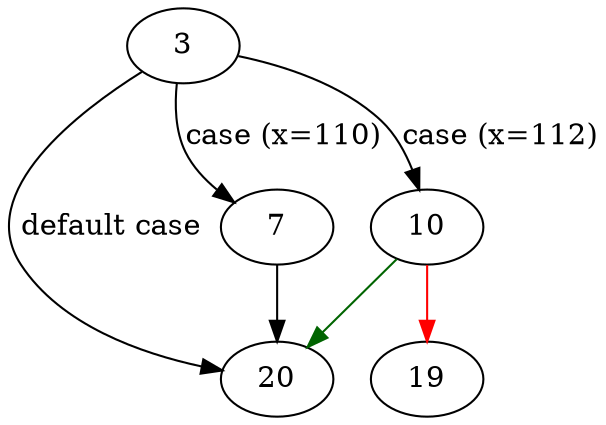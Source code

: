 strict digraph "build_type_arg" {
	// Node definitions.
	3 [entry=true];
	7;
	10;
	20;
	19;

	// Edge definitions.
	3 -> 7 [
		cond="case (x=110)"
		label="case (x=110)"
	];
	3 -> 10 [
		cond="case (x=112)"
		label="case (x=112)"
	];
	3 -> 20 [
		cond="default case"
		label="default case"
	];
	7 -> 20;
	10 -> 20 [
		color=darkgreen
		cond=true
	];
	10 -> 19 [
		color=red
		cond=false
	];
}